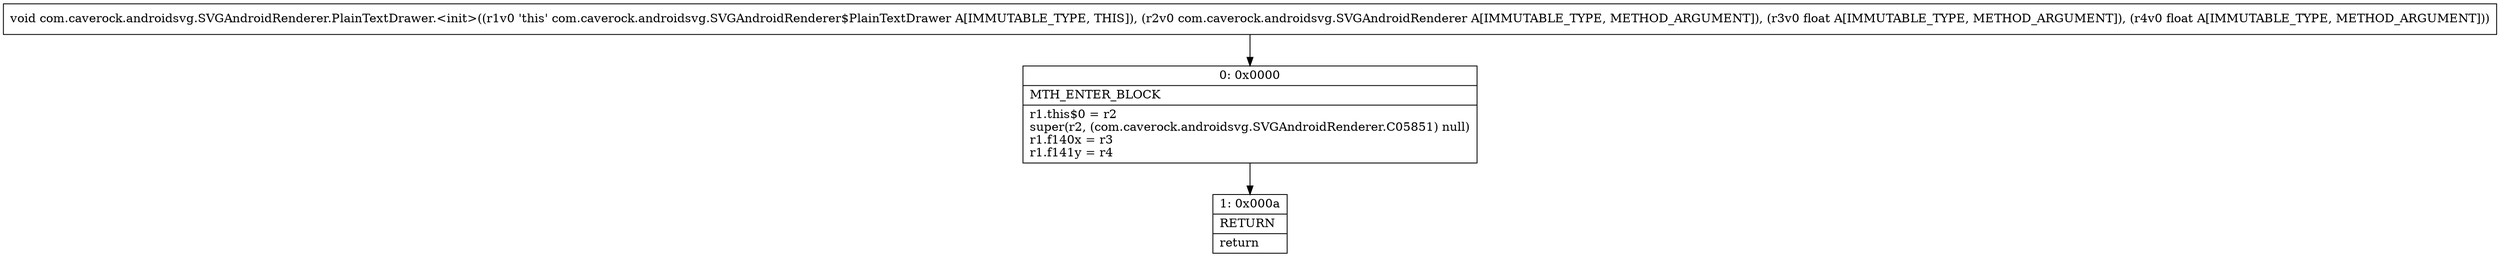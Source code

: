 digraph "CFG forcom.caverock.androidsvg.SVGAndroidRenderer.PlainTextDrawer.\<init\>(Lcom\/caverock\/androidsvg\/SVGAndroidRenderer;FF)V" {
Node_0 [shape=record,label="{0\:\ 0x0000|MTH_ENTER_BLOCK\l|r1.this$0 = r2\lsuper(r2, (com.caverock.androidsvg.SVGAndroidRenderer.C05851) null)\lr1.f140x = r3\lr1.f141y = r4\l}"];
Node_1 [shape=record,label="{1\:\ 0x000a|RETURN\l|return\l}"];
MethodNode[shape=record,label="{void com.caverock.androidsvg.SVGAndroidRenderer.PlainTextDrawer.\<init\>((r1v0 'this' com.caverock.androidsvg.SVGAndroidRenderer$PlainTextDrawer A[IMMUTABLE_TYPE, THIS]), (r2v0 com.caverock.androidsvg.SVGAndroidRenderer A[IMMUTABLE_TYPE, METHOD_ARGUMENT]), (r3v0 float A[IMMUTABLE_TYPE, METHOD_ARGUMENT]), (r4v0 float A[IMMUTABLE_TYPE, METHOD_ARGUMENT])) }"];
MethodNode -> Node_0;
Node_0 -> Node_1;
}


